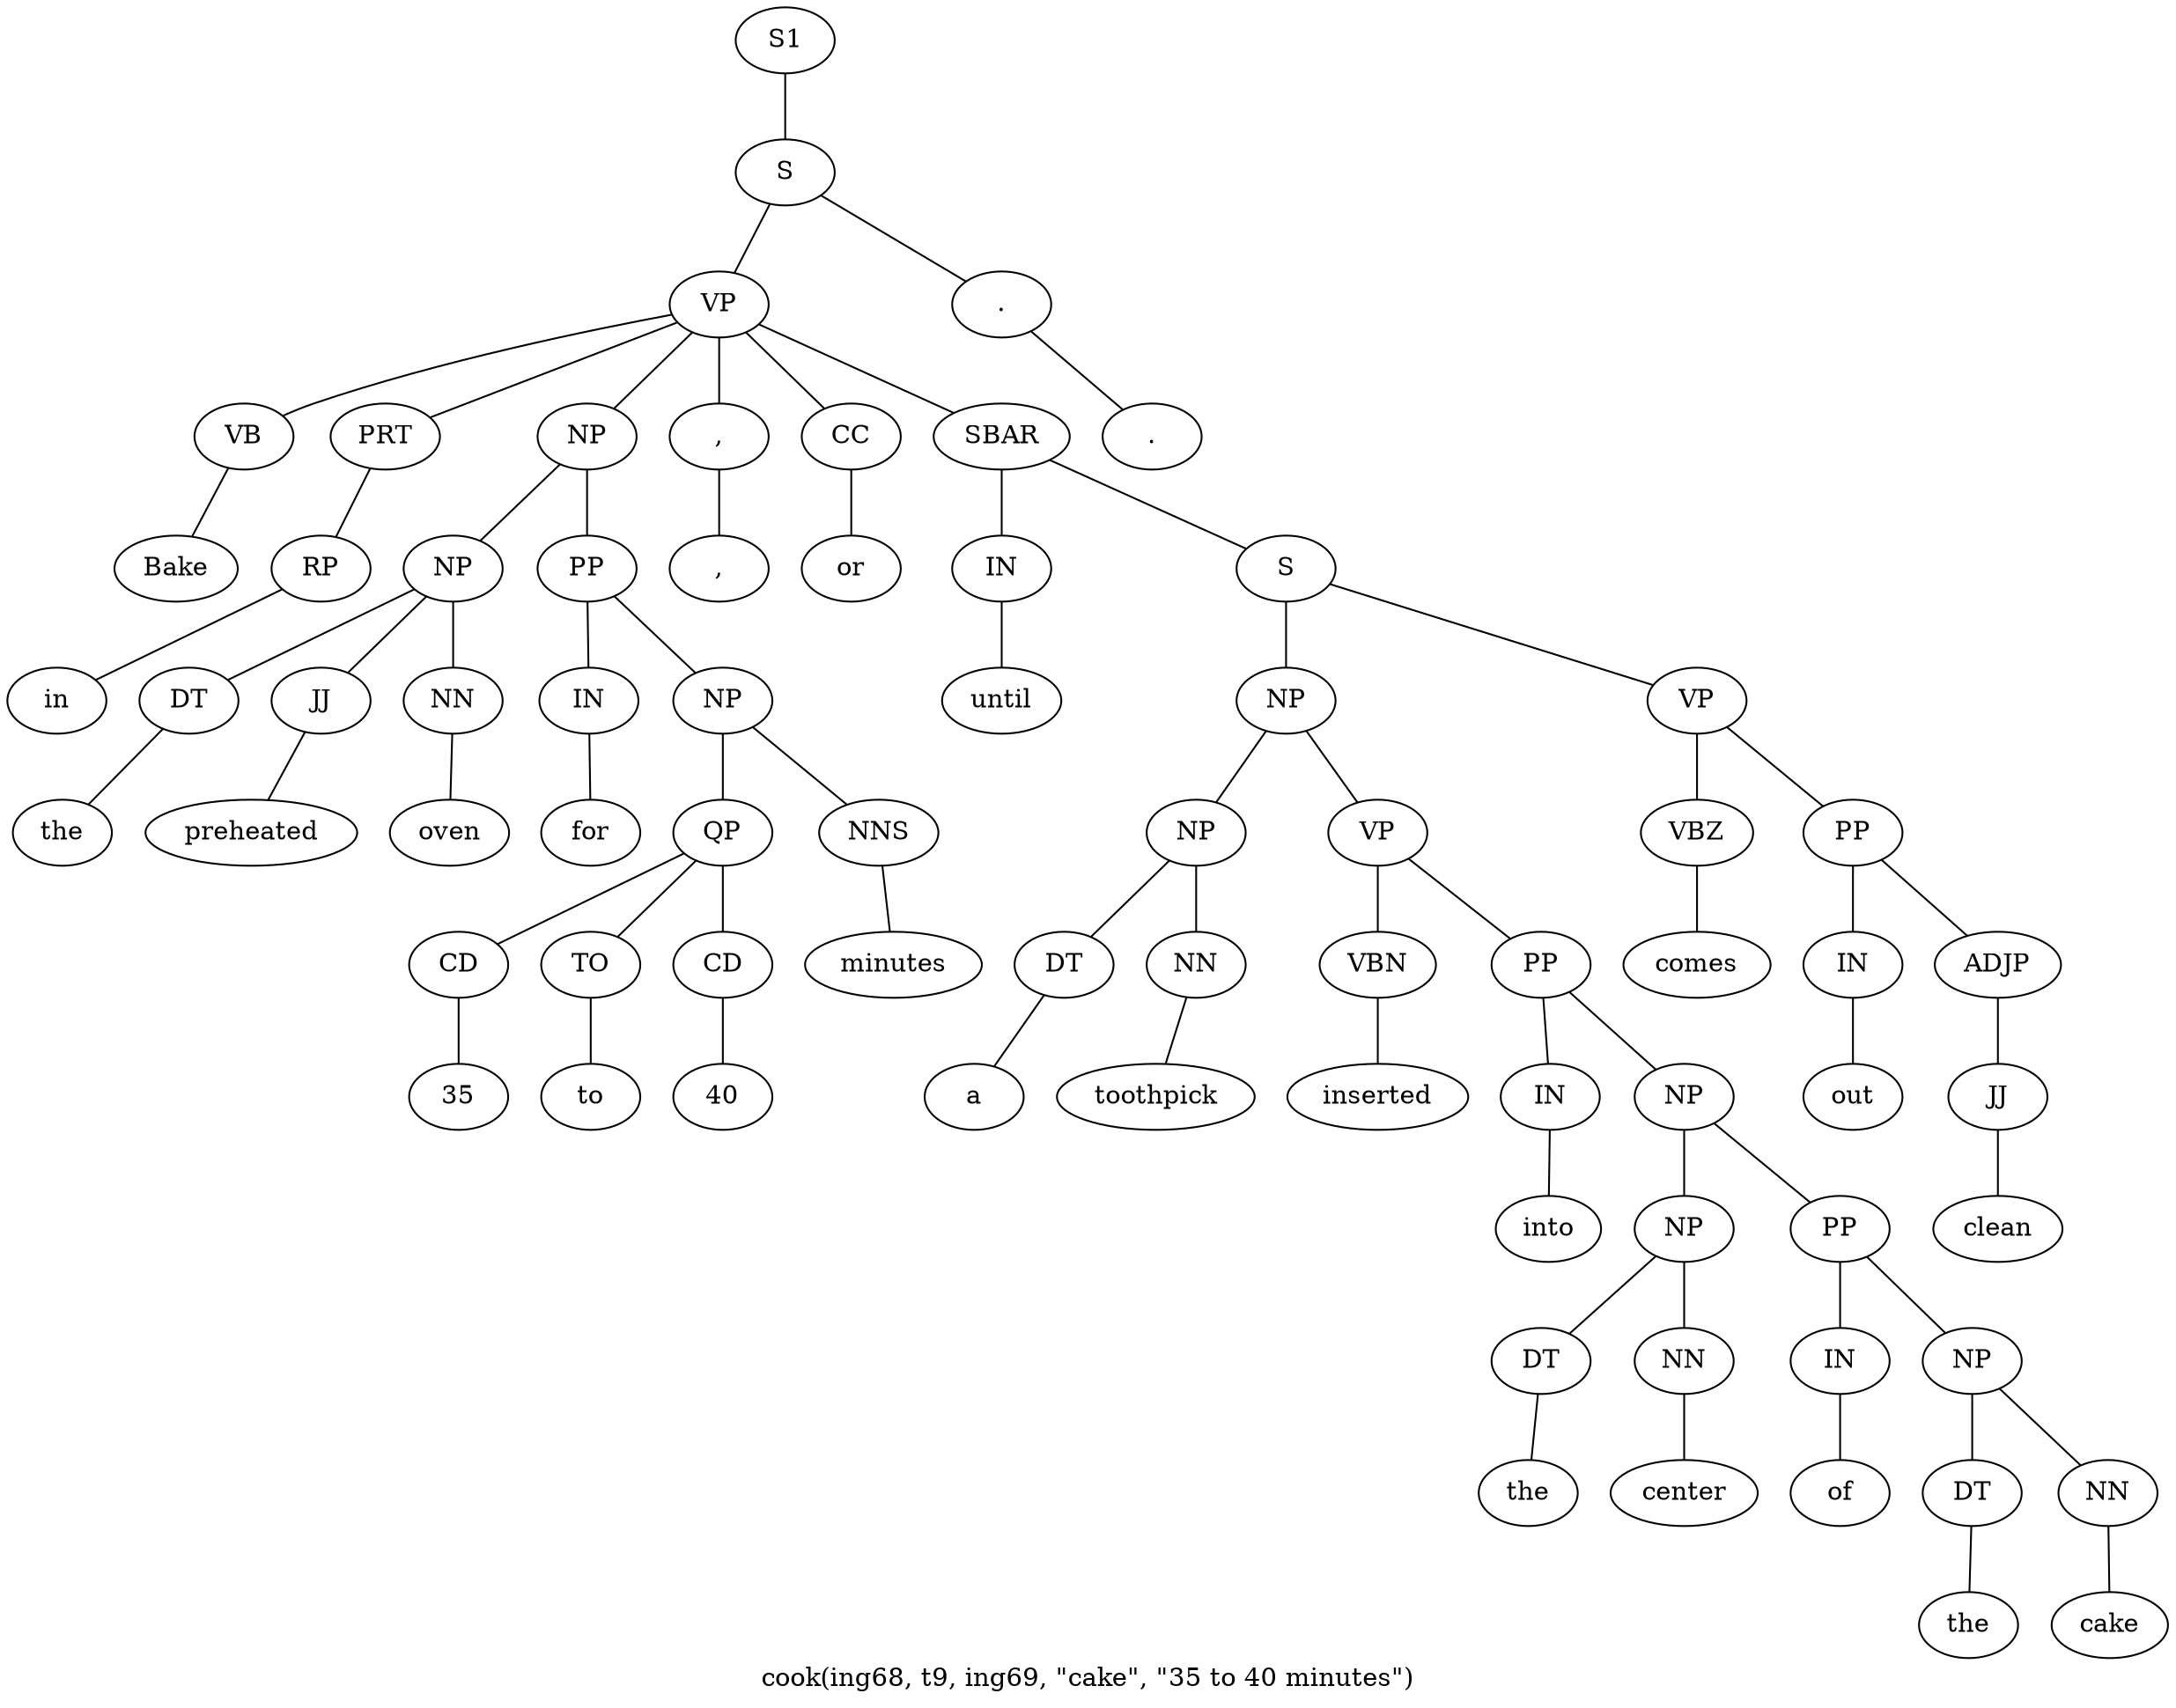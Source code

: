 graph SyntaxGraph {
	label = "cook(ing68, t9, ing69, \"cake\", \"35 to 40 minutes\")";
	Node0 [label="S1"];
	Node1 [label="S"];
	Node2 [label="VP"];
	Node3 [label="VB"];
	Node4 [label="Bake"];
	Node5 [label="PRT"];
	Node6 [label="RP"];
	Node7 [label="in"];
	Node8 [label="NP"];
	Node9 [label="NP"];
	Node10 [label="DT"];
	Node11 [label="the"];
	Node12 [label="JJ"];
	Node13 [label="preheated"];
	Node14 [label="NN"];
	Node15 [label="oven"];
	Node16 [label="PP"];
	Node17 [label="IN"];
	Node18 [label="for"];
	Node19 [label="NP"];
	Node20 [label="QP"];
	Node21 [label="CD"];
	Node22 [label="35"];
	Node23 [label="TO"];
	Node24 [label="to"];
	Node25 [label="CD"];
	Node26 [label="40"];
	Node27 [label="NNS"];
	Node28 [label="minutes"];
	Node29 [label=","];
	Node30 [label=","];
	Node31 [label="CC"];
	Node32 [label="or"];
	Node33 [label="SBAR"];
	Node34 [label="IN"];
	Node35 [label="until"];
	Node36 [label="S"];
	Node37 [label="NP"];
	Node38 [label="NP"];
	Node39 [label="DT"];
	Node40 [label="a"];
	Node41 [label="NN"];
	Node42 [label="toothpick"];
	Node43 [label="VP"];
	Node44 [label="VBN"];
	Node45 [label="inserted"];
	Node46 [label="PP"];
	Node47 [label="IN"];
	Node48 [label="into"];
	Node49 [label="NP"];
	Node50 [label="NP"];
	Node51 [label="DT"];
	Node52 [label="the"];
	Node53 [label="NN"];
	Node54 [label="center"];
	Node55 [label="PP"];
	Node56 [label="IN"];
	Node57 [label="of"];
	Node58 [label="NP"];
	Node59 [label="DT"];
	Node60 [label="the"];
	Node61 [label="NN"];
	Node62 [label="cake"];
	Node63 [label="VP"];
	Node64 [label="VBZ"];
	Node65 [label="comes"];
	Node66 [label="PP"];
	Node67 [label="IN"];
	Node68 [label="out"];
	Node69 [label="ADJP"];
	Node70 [label="JJ"];
	Node71 [label="clean"];
	Node72 [label="."];
	Node73 [label="."];

	Node0 -- Node1;
	Node1 -- Node2;
	Node1 -- Node72;
	Node2 -- Node3;
	Node2 -- Node5;
	Node2 -- Node8;
	Node2 -- Node29;
	Node2 -- Node31;
	Node2 -- Node33;
	Node3 -- Node4;
	Node5 -- Node6;
	Node6 -- Node7;
	Node8 -- Node9;
	Node8 -- Node16;
	Node9 -- Node10;
	Node9 -- Node12;
	Node9 -- Node14;
	Node10 -- Node11;
	Node12 -- Node13;
	Node14 -- Node15;
	Node16 -- Node17;
	Node16 -- Node19;
	Node17 -- Node18;
	Node19 -- Node20;
	Node19 -- Node27;
	Node20 -- Node21;
	Node20 -- Node23;
	Node20 -- Node25;
	Node21 -- Node22;
	Node23 -- Node24;
	Node25 -- Node26;
	Node27 -- Node28;
	Node29 -- Node30;
	Node31 -- Node32;
	Node33 -- Node34;
	Node33 -- Node36;
	Node34 -- Node35;
	Node36 -- Node37;
	Node36 -- Node63;
	Node37 -- Node38;
	Node37 -- Node43;
	Node38 -- Node39;
	Node38 -- Node41;
	Node39 -- Node40;
	Node41 -- Node42;
	Node43 -- Node44;
	Node43 -- Node46;
	Node44 -- Node45;
	Node46 -- Node47;
	Node46 -- Node49;
	Node47 -- Node48;
	Node49 -- Node50;
	Node49 -- Node55;
	Node50 -- Node51;
	Node50 -- Node53;
	Node51 -- Node52;
	Node53 -- Node54;
	Node55 -- Node56;
	Node55 -- Node58;
	Node56 -- Node57;
	Node58 -- Node59;
	Node58 -- Node61;
	Node59 -- Node60;
	Node61 -- Node62;
	Node63 -- Node64;
	Node63 -- Node66;
	Node64 -- Node65;
	Node66 -- Node67;
	Node66 -- Node69;
	Node67 -- Node68;
	Node69 -- Node70;
	Node70 -- Node71;
	Node72 -- Node73;
}